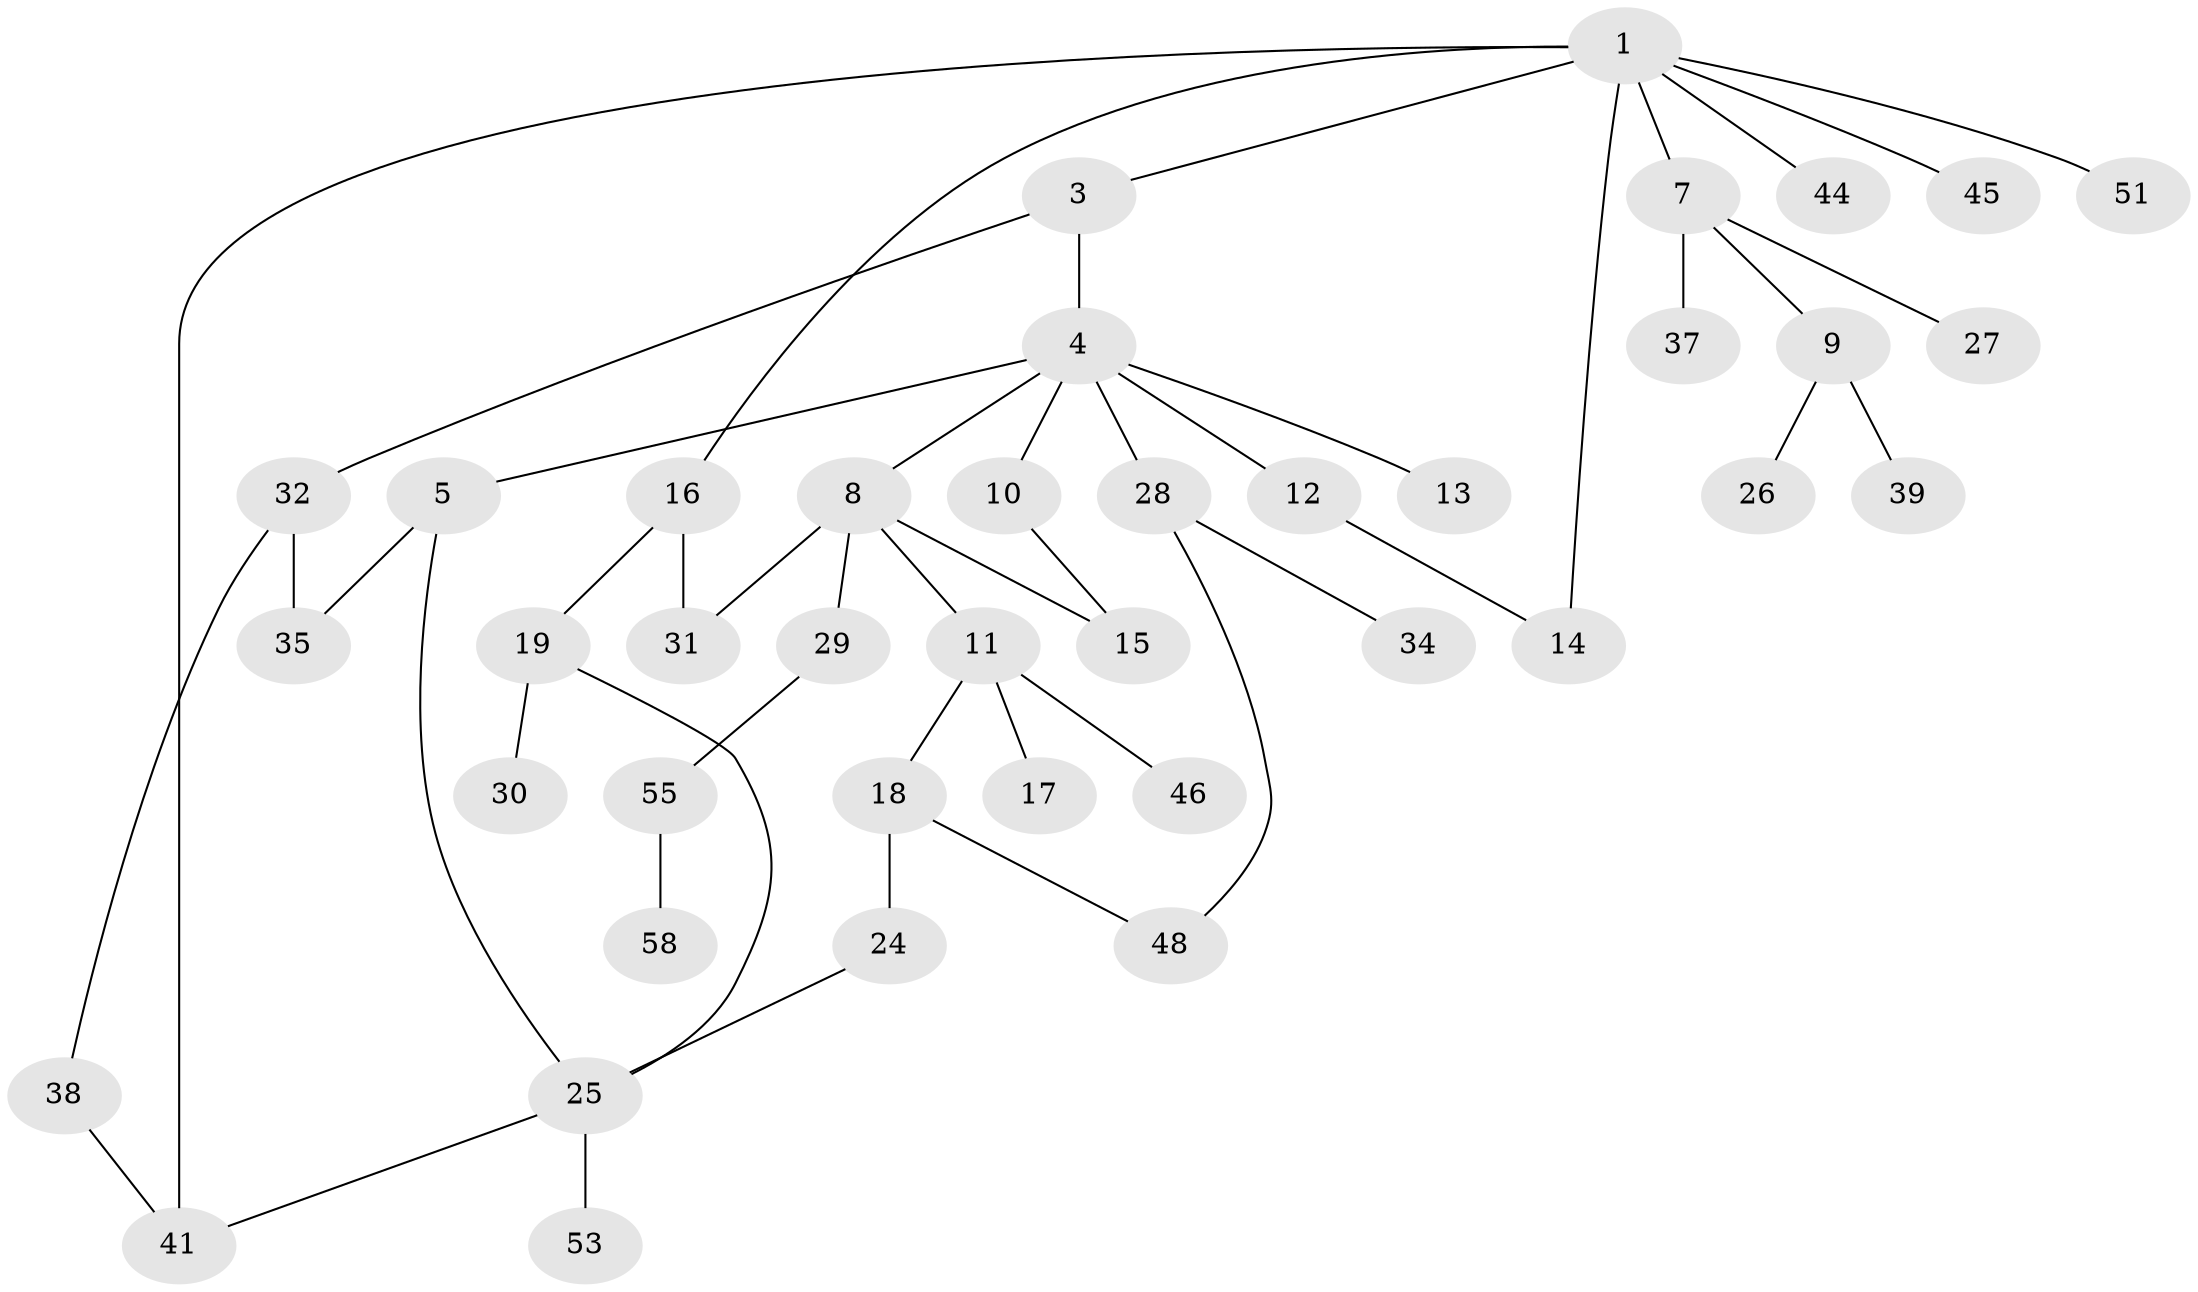 // original degree distribution, {6: 0.058823529411764705, 4: 0.07352941176470588, 3: 0.1323529411764706, 5: 0.029411764705882353, 2: 0.3382352941176471, 1: 0.36764705882352944}
// Generated by graph-tools (version 1.1) at 2025/16/03/04/25 18:16:54]
// undirected, 40 vertices, 48 edges
graph export_dot {
graph [start="1"]
  node [color=gray90,style=filled];
  1 [super="+2"];
  3;
  4 [super="+6+49+50"];
  5;
  7 [super="+20"];
  8;
  9;
  10 [super="+42+40"];
  11 [super="+54+22+23"];
  12;
  13;
  14 [super="+33"];
  15 [super="+56"];
  16 [super="+60"];
  17;
  18 [super="+65+21"];
  19;
  24;
  25 [super="+36+57"];
  26;
  27;
  28;
  29;
  30;
  31;
  32 [super="+52+66"];
  34;
  35;
  37;
  38;
  39 [super="+61"];
  41 [super="+59"];
  44 [super="+62"];
  45;
  46;
  48 [super="+64"];
  51;
  53;
  55;
  58;
  1 -- 7;
  1 -- 14;
  1 -- 41;
  1 -- 44;
  1 -- 51;
  1 -- 16;
  1 -- 3;
  1 -- 45;
  3 -- 4;
  3 -- 32;
  4 -- 5;
  4 -- 13;
  4 -- 8;
  4 -- 10;
  4 -- 12;
  4 -- 28;
  5 -- 35;
  5 -- 25;
  7 -- 9;
  7 -- 37;
  7 -- 27;
  8 -- 11;
  8 -- 15;
  8 -- 29;
  8 -- 31;
  9 -- 26;
  9 -- 39;
  10 -- 15;
  11 -- 17;
  11 -- 18;
  11 -- 46;
  12 -- 14;
  16 -- 19;
  16 -- 31;
  18 -- 24;
  18 -- 48;
  19 -- 30;
  19 -- 25;
  24 -- 25;
  25 -- 53;
  25 -- 41;
  28 -- 34;
  28 -- 48;
  29 -- 55;
  32 -- 38;
  32 -- 35;
  38 -- 41;
  55 -- 58;
}
